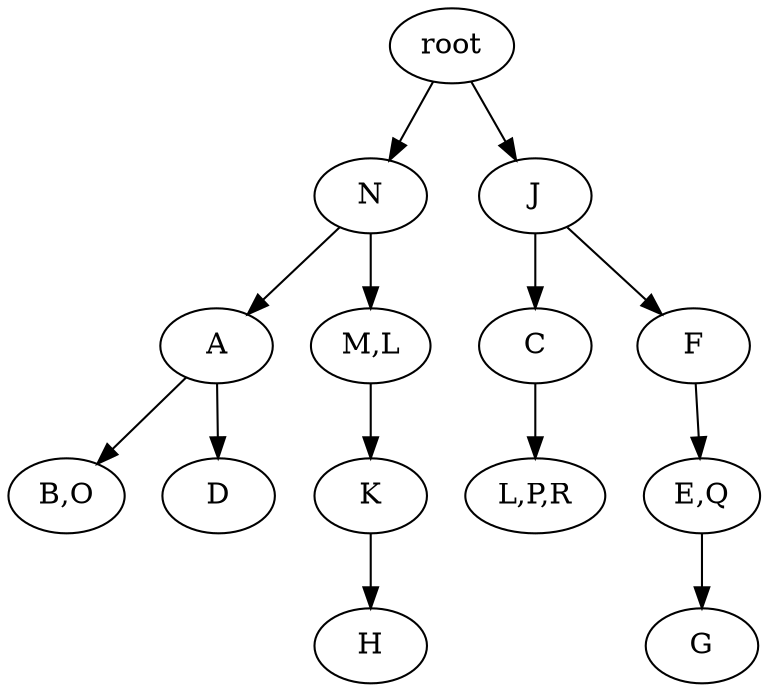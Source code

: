 strict digraph G {
	graph [name=G];
	0	 [label=root];
	7	 [label=N];
	0 -> 7;
	1	 [label=J];
	0 -> 1;
	9	 [label=A];
	12	 [label="B,O"];
	9 -> 12;
	13	 [label=D];
	9 -> 13;
	3	 [label=C];
	6	 [label="L,P,R"];
	3 -> 6;
	7 -> 9;
	8	 [label="M,L"];
	7 -> 8;
	5	 [label="E,Q"];
	4	 [label=G];
	5 -> 4;
	2	 [label=F];
	2 -> 5;
	11	 [label=H];
	1 -> 3;
	1 -> 2;
	10	 [label=K];
	10 -> 11;
	8 -> 10;
}
